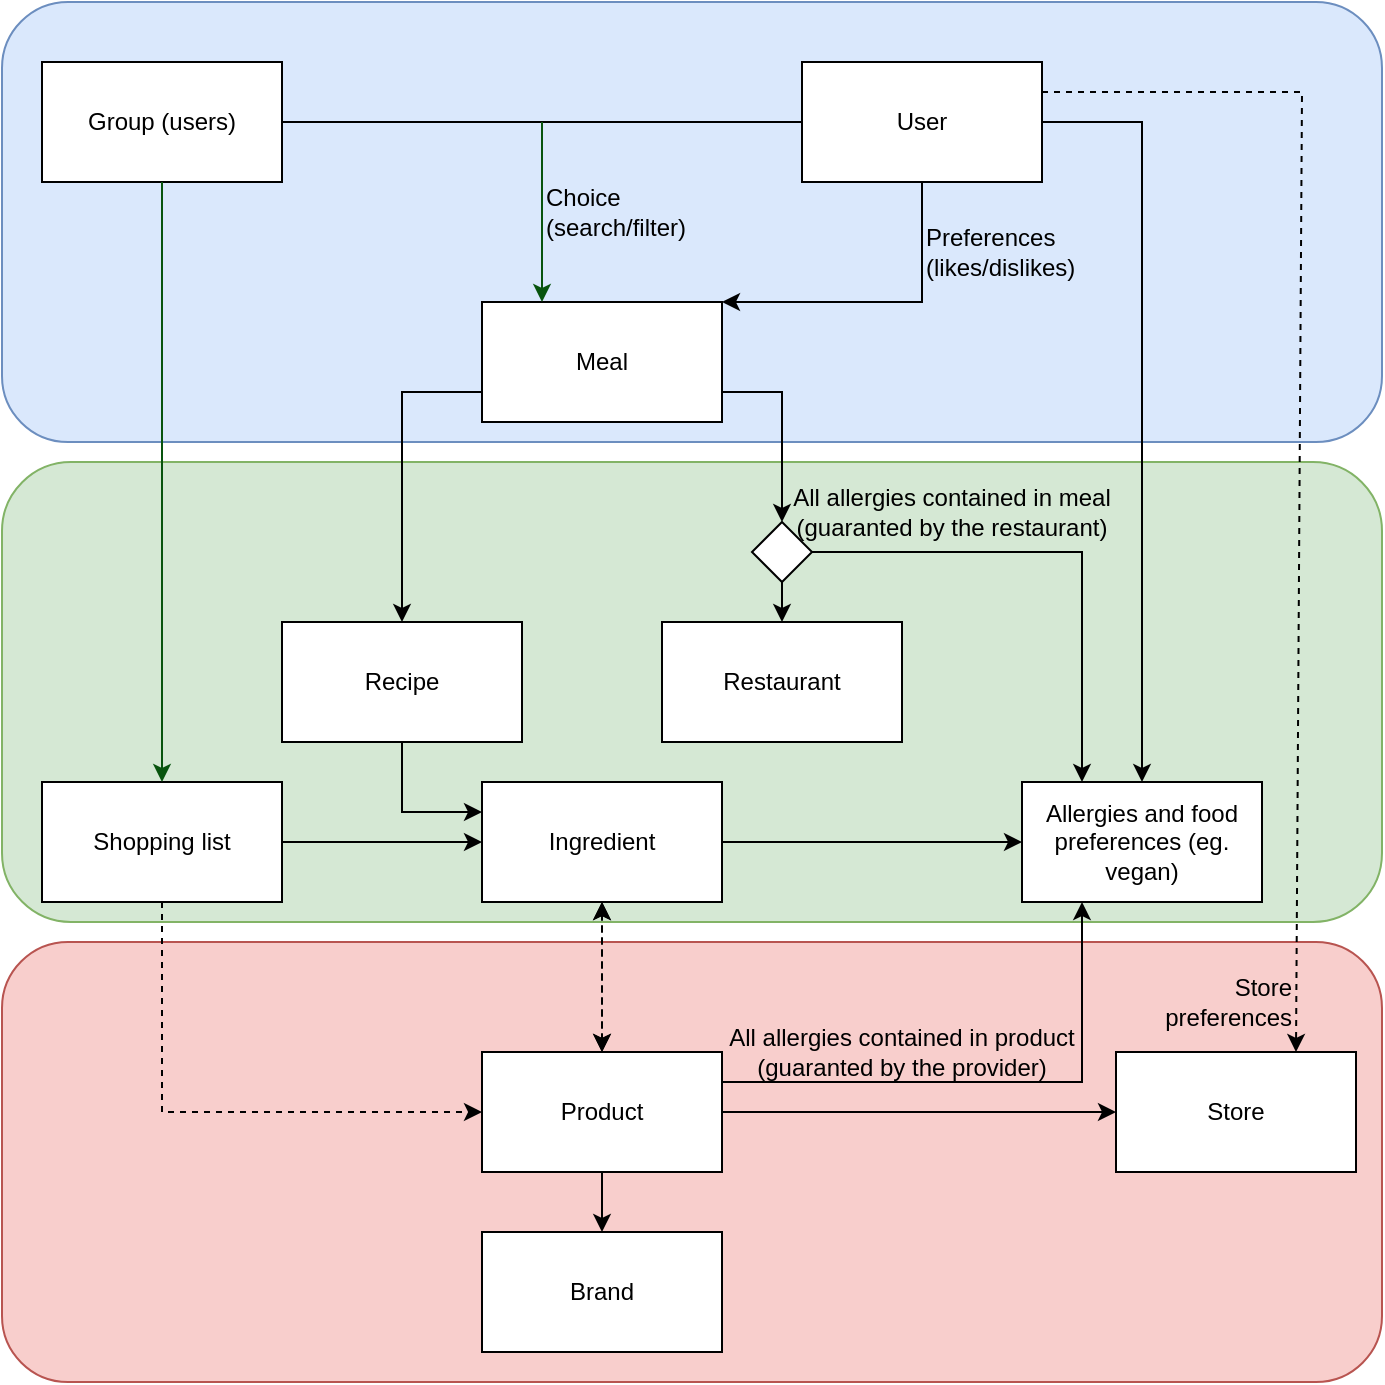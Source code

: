 <mxfile version="17.1.3" type="device"><diagram id="wpIbXrgmIj017l_0P1Ag" name="Page-1"><mxGraphModel dx="782" dy="1520" grid="1" gridSize="10" guides="1" tooltips="1" connect="1" arrows="1" fold="1" page="1" pageScale="1" pageWidth="827" pageHeight="1169" math="0" shadow="0"><root><mxCell id="0"/><mxCell id="1" parent="0"/><mxCell id="CRGKNqj84p8VnZ42y4gL-58" value="" style="rounded=1;whiteSpace=wrap;html=1;fillColor=#f8cecc;strokeColor=#b85450;" parent="1" vertex="1"><mxGeometry x="40" y="460" width="690" height="220" as="geometry"/></mxCell><mxCell id="CRGKNqj84p8VnZ42y4gL-56" value="" style="rounded=1;whiteSpace=wrap;html=1;fillColor=#d5e8d4;strokeColor=#82b366;" parent="1" vertex="1"><mxGeometry x="40" y="220" width="690" height="230" as="geometry"/></mxCell><mxCell id="CRGKNqj84p8VnZ42y4gL-55" value="" style="rounded=1;whiteSpace=wrap;html=1;fillColor=#dae8fc;strokeColor=#6c8ebf;" parent="1" vertex="1"><mxGeometry x="40" y="-10" width="690" height="220" as="geometry"/></mxCell><mxCell id="CRGKNqj84p8VnZ42y4gL-1" value="Ingredient" style="rounded=0;whiteSpace=wrap;html=1;" parent="1" vertex="1"><mxGeometry x="280" y="380" width="120" height="60" as="geometry"/></mxCell><mxCell id="CRGKNqj84p8VnZ42y4gL-28" value="" style="edgeStyle=orthogonalEdgeStyle;rounded=0;orthogonalLoop=1;jettySize=auto;html=1;dashed=1;startArrow=classic;startFill=1;" parent="1" source="CRGKNqj84p8VnZ42y4gL-2" target="CRGKNqj84p8VnZ42y4gL-1" edge="1"><mxGeometry relative="1" as="geometry"/></mxCell><mxCell id="CRGKNqj84p8VnZ42y4gL-2" value="Product" style="rounded=0;whiteSpace=wrap;html=1;" parent="1" vertex="1"><mxGeometry x="280" y="515" width="120" height="60" as="geometry"/></mxCell><mxCell id="CRGKNqj84p8VnZ42y4gL-4" value="User" style="rounded=0;whiteSpace=wrap;html=1;" parent="1" vertex="1"><mxGeometry x="440" y="20" width="120" height="60" as="geometry"/></mxCell><mxCell id="CRGKNqj84p8VnZ42y4gL-5" value="Group (users)" style="rounded=0;whiteSpace=wrap;html=1;" parent="1" vertex="1"><mxGeometry x="60" y="20" width="120" height="60" as="geometry"/></mxCell><mxCell id="CRGKNqj84p8VnZ42y4gL-6" value="Meal" style="rounded=0;whiteSpace=wrap;html=1;" parent="1" vertex="1"><mxGeometry x="280" y="140" width="120" height="60" as="geometry"/></mxCell><mxCell id="CRGKNqj84p8VnZ42y4gL-7" value="Recipe" style="rounded=0;whiteSpace=wrap;html=1;" parent="1" vertex="1"><mxGeometry x="180" y="300" width="120" height="60" as="geometry"/></mxCell><mxCell id="CRGKNqj84p8VnZ42y4gL-9" value="" style="endArrow=none;html=1;rounded=0;entryX=0;entryY=0.5;entryDx=0;entryDy=0;exitX=1;exitY=0.5;exitDx=0;exitDy=0;" parent="1" source="CRGKNqj84p8VnZ42y4gL-5" target="CRGKNqj84p8VnZ42y4gL-4" edge="1"><mxGeometry width="50" height="50" relative="1" as="geometry"><mxPoint x="290" y="390" as="sourcePoint"/><mxPoint x="340" y="340" as="targetPoint"/></mxGeometry></mxCell><mxCell id="CRGKNqj84p8VnZ42y4gL-12" value="&lt;div&gt;Choice&lt;/div&gt;&lt;div&gt;(search/filter)&lt;br&gt;&lt;/div&gt;" style="text;html=1;strokeColor=none;fillColor=none;align=left;verticalAlign=middle;whiteSpace=wrap;rounded=0;" parent="1" vertex="1"><mxGeometry x="310" y="80" width="60" height="30" as="geometry"/></mxCell><mxCell id="CRGKNqj84p8VnZ42y4gL-16" value="" style="endArrow=classic;html=1;rounded=0;exitX=0.5;exitY=1;exitDx=0;exitDy=0;entryX=1;entryY=0;entryDx=0;entryDy=0;" parent="1" source="CRGKNqj84p8VnZ42y4gL-4" target="CRGKNqj84p8VnZ42y4gL-6" edge="1"><mxGeometry width="50" height="50" relative="1" as="geometry"><mxPoint x="390" y="300" as="sourcePoint"/><mxPoint x="440" y="160" as="targetPoint"/><Array as="points"><mxPoint x="500" y="140"/></Array></mxGeometry></mxCell><mxCell id="CRGKNqj84p8VnZ42y4gL-18" value="&lt;div&gt;Preferences&lt;/div&gt;&lt;div&gt;(likes/dislikes)&lt;br&gt;&lt;/div&gt;" style="text;html=1;strokeColor=none;fillColor=none;align=left;verticalAlign=middle;whiteSpace=wrap;rounded=0;" parent="1" vertex="1"><mxGeometry x="500" y="100" width="90" height="30" as="geometry"/></mxCell><mxCell id="CRGKNqj84p8VnZ42y4gL-20" value="" style="endArrow=none;html=1;rounded=0;entryX=1;entryY=0.5;entryDx=0;entryDy=0;exitX=0;exitY=0.5;exitDx=0;exitDy=0;startArrow=classic;startFill=1;endFill=0;" parent="1" source="CRGKNqj84p8VnZ42y4gL-21" target="CRGKNqj84p8VnZ42y4gL-1" edge="1"><mxGeometry width="50" height="50" relative="1" as="geometry"><mxPoint x="640" y="400" as="sourcePoint"/><mxPoint x="510" y="240" as="targetPoint"/></mxGeometry></mxCell><mxCell id="CRGKNqj84p8VnZ42y4gL-21" value="Allergies and food preferences (eg. vegan)" style="rounded=0;whiteSpace=wrap;html=1;" parent="1" vertex="1"><mxGeometry x="550" y="380" width="120" height="60" as="geometry"/></mxCell><mxCell id="CRGKNqj84p8VnZ42y4gL-22" value="" style="endArrow=classic;html=1;rounded=0;exitX=1;exitY=0.5;exitDx=0;exitDy=0;" parent="1" source="CRGKNqj84p8VnZ42y4gL-4" target="CRGKNqj84p8VnZ42y4gL-21" edge="1"><mxGeometry width="50" height="50" relative="1" as="geometry"><mxPoint x="290" y="300" as="sourcePoint"/><mxPoint x="340" y="250" as="targetPoint"/><Array as="points"><mxPoint x="610" y="50"/></Array></mxGeometry></mxCell><mxCell id="CRGKNqj84p8VnZ42y4gL-24" value="" style="endArrow=classic;html=1;rounded=0;entryX=0.5;entryY=0;entryDx=0;entryDy=0;exitX=0.5;exitY=1;exitDx=0;exitDy=0;dashed=1;startArrow=classic;startFill=1;" parent="1" source="CRGKNqj84p8VnZ42y4gL-1" target="CRGKNqj84p8VnZ42y4gL-2" edge="1"><mxGeometry width="50" height="50" relative="1" as="geometry"><mxPoint x="340" y="470" as="sourcePoint"/><mxPoint x="390" y="400" as="targetPoint"/></mxGeometry></mxCell><mxCell id="CRGKNqj84p8VnZ42y4gL-25" value="Store" style="rounded=0;whiteSpace=wrap;html=1;" parent="1" vertex="1"><mxGeometry x="597" y="515" width="120" height="60" as="geometry"/></mxCell><mxCell id="CRGKNqj84p8VnZ42y4gL-26" value="Brand" style="rounded=0;whiteSpace=wrap;html=1;" parent="1" vertex="1"><mxGeometry x="280" y="605" width="120" height="60" as="geometry"/></mxCell><mxCell id="CRGKNqj84p8VnZ42y4gL-27" value="" style="endArrow=classic;html=1;rounded=0;entryX=0;entryY=0.5;entryDx=0;entryDy=0;exitX=1;exitY=0.5;exitDx=0;exitDy=0;" parent="1" source="CRGKNqj84p8VnZ42y4gL-2" target="CRGKNqj84p8VnZ42y4gL-25" edge="1"><mxGeometry width="50" height="50" relative="1" as="geometry"><mxPoint x="340" y="535" as="sourcePoint"/><mxPoint x="390" y="485" as="targetPoint"/></mxGeometry></mxCell><mxCell id="CRGKNqj84p8VnZ42y4gL-30" value="Shopping list" style="rounded=0;whiteSpace=wrap;html=1;" parent="1" vertex="1"><mxGeometry x="60" y="380" width="120" height="60" as="geometry"/></mxCell><mxCell id="CRGKNqj84p8VnZ42y4gL-32" value="" style="endArrow=classic;html=1;rounded=0;entryX=0;entryY=0.5;entryDx=0;entryDy=0;exitX=1;exitY=0.5;exitDx=0;exitDy=0;" parent="1" source="CRGKNqj84p8VnZ42y4gL-30" target="CRGKNqj84p8VnZ42y4gL-1" edge="1"><mxGeometry width="50" height="50" relative="1" as="geometry"><mxPoint x="340" y="180" as="sourcePoint"/><mxPoint x="390" y="130" as="targetPoint"/></mxGeometry></mxCell><mxCell id="CRGKNqj84p8VnZ42y4gL-33" value="" style="endArrow=classic;html=1;rounded=0;exitX=0;exitY=0.75;exitDx=0;exitDy=0;" parent="1" source="CRGKNqj84p8VnZ42y4gL-6" target="CRGKNqj84p8VnZ42y4gL-7" edge="1"><mxGeometry width="50" height="50" relative="1" as="geometry"><mxPoint x="-20" y="60" as="sourcePoint"/><mxPoint x="390" y="280" as="targetPoint"/><Array as="points"><mxPoint x="240" y="185"/></Array></mxGeometry></mxCell><mxCell id="CRGKNqj84p8VnZ42y4gL-34" value="" style="endArrow=classic;html=1;rounded=0;exitX=0.5;exitY=1;exitDx=0;exitDy=0;entryX=0;entryY=0.25;entryDx=0;entryDy=0;" parent="1" source="CRGKNqj84p8VnZ42y4gL-7" target="CRGKNqj84p8VnZ42y4gL-1" edge="1"><mxGeometry width="50" height="50" relative="1" as="geometry"><mxPoint x="339.58" y="330.0" as="sourcePoint"/><mxPoint x="339.58" y="400.0" as="targetPoint"/><Array as="points"><mxPoint x="240" y="395"/></Array></mxGeometry></mxCell><mxCell id="CRGKNqj84p8VnZ42y4gL-37" value="" style="endArrow=classic;html=1;rounded=0;entryX=0;entryY=0.5;entryDx=0;entryDy=0;exitX=0.5;exitY=1;exitDx=0;exitDy=0;dashed=1;" parent="1" source="CRGKNqj84p8VnZ42y4gL-30" target="CRGKNqj84p8VnZ42y4gL-2" edge="1"><mxGeometry width="50" height="50" relative="1" as="geometry"><mxPoint x="420" y="370" as="sourcePoint"/><mxPoint x="470" y="320" as="targetPoint"/><Array as="points"><mxPoint x="120" y="545"/></Array></mxGeometry></mxCell><mxCell id="CRGKNqj84p8VnZ42y4gL-38" value="" style="endArrow=classic;html=1;rounded=0;entryX=0.75;entryY=0;entryDx=0;entryDy=0;dashed=1;exitX=1;exitY=0.25;exitDx=0;exitDy=0;" parent="1" source="CRGKNqj84p8VnZ42y4gL-4" target="CRGKNqj84p8VnZ42y4gL-25" edge="1"><mxGeometry width="50" height="50" relative="1" as="geometry"><mxPoint x="620" y="50" as="sourcePoint"/><mxPoint x="1150" y="340" as="targetPoint"/><Array as="points"><mxPoint x="690" y="35"/></Array></mxGeometry></mxCell><mxCell id="CRGKNqj84p8VnZ42y4gL-43" value="" style="endArrow=classic;html=1;rounded=0;exitX=0.5;exitY=1;exitDx=0;exitDy=0;entryX=0.5;entryY=0;entryDx=0;entryDy=0;" parent="1" source="CRGKNqj84p8VnZ42y4gL-2" target="CRGKNqj84p8VnZ42y4gL-26" edge="1"><mxGeometry width="50" height="50" relative="1" as="geometry"><mxPoint x="530" y="545" as="sourcePoint"/><mxPoint x="580" y="495" as="targetPoint"/></mxGeometry></mxCell><mxCell id="CRGKNqj84p8VnZ42y4gL-45" value="Store preferences" style="text;html=1;strokeColor=none;fillColor=none;align=right;verticalAlign=middle;whiteSpace=wrap;rounded=0;" parent="1" vertex="1"><mxGeometry x="627" y="475" width="60" height="30" as="geometry"/></mxCell><mxCell id="CRGKNqj84p8VnZ42y4gL-47" value="Restaurant" style="rounded=0;whiteSpace=wrap;html=1;" parent="1" vertex="1"><mxGeometry x="370" y="300" width="120" height="60" as="geometry"/></mxCell><mxCell id="CRGKNqj84p8VnZ42y4gL-63" value="" style="endArrow=classic;html=1;rounded=0;strokeColor=#08540E;entryX=0.5;entryY=0;entryDx=0;entryDy=0;exitX=0.5;exitY=1;exitDx=0;exitDy=0;" parent="1" source="CRGKNqj84p8VnZ42y4gL-5" target="CRGKNqj84p8VnZ42y4gL-30" edge="1"><mxGeometry width="50" height="50" relative="1" as="geometry"><mxPoint x="440" y="430" as="sourcePoint"/><mxPoint x="490" y="380" as="targetPoint"/></mxGeometry></mxCell><mxCell id="X-roJqzMcYNhNZYrqVZE-3" value="" style="endArrow=none;html=1;rounded=0;exitX=0.25;exitY=1;exitDx=0;exitDy=0;entryX=1;entryY=0.25;entryDx=0;entryDy=0;startArrow=classic;startFill=1;endFill=0;" parent="1" source="CRGKNqj84p8VnZ42y4gL-21" target="CRGKNqj84p8VnZ42y4gL-2" edge="1"><mxGeometry width="50" height="50" relative="1" as="geometry"><mxPoint x="380" y="340" as="sourcePoint"/><mxPoint x="349.58" y="410" as="targetPoint"/><Array as="points"><mxPoint x="580" y="530"/></Array></mxGeometry></mxCell><mxCell id="X-roJqzMcYNhNZYrqVZE-4" value="" style="rhombus;whiteSpace=wrap;html=1;" parent="1" vertex="1"><mxGeometry x="415" y="250" width="30" height="30" as="geometry"/></mxCell><mxCell id="X-roJqzMcYNhNZYrqVZE-5" value="" style="endArrow=none;html=1;rounded=0;entryX=1;entryY=0.5;entryDx=0;entryDy=0;exitX=0.25;exitY=0;exitDx=0;exitDy=0;startArrow=classic;startFill=1;endFill=0;" parent="1" source="CRGKNqj84p8VnZ42y4gL-21" target="X-roJqzMcYNhNZYrqVZE-4" edge="1"><mxGeometry width="50" height="50" relative="1" as="geometry"><mxPoint x="350" y="430" as="sourcePoint"/><mxPoint x="400" y="380" as="targetPoint"/><Array as="points"><mxPoint x="580" y="265"/></Array></mxGeometry></mxCell><mxCell id="X-roJqzMcYNhNZYrqVZE-6" value="" style="endArrow=classic;html=1;rounded=0;exitX=1;exitY=0.75;exitDx=0;exitDy=0;entryX=0.5;entryY=0;entryDx=0;entryDy=0;" parent="1" source="CRGKNqj84p8VnZ42y4gL-6" target="X-roJqzMcYNhNZYrqVZE-4" edge="1"><mxGeometry width="50" height="50" relative="1" as="geometry"><mxPoint x="350" y="430" as="sourcePoint"/><mxPoint x="400" y="380" as="targetPoint"/><Array as="points"><mxPoint x="430" y="185"/></Array></mxGeometry></mxCell><mxCell id="X-roJqzMcYNhNZYrqVZE-7" value="" style="endArrow=classic;html=1;rounded=0;exitX=0.5;exitY=1;exitDx=0;exitDy=0;entryX=0.5;entryY=0;entryDx=0;entryDy=0;" parent="1" source="X-roJqzMcYNhNZYrqVZE-4" target="CRGKNqj84p8VnZ42y4gL-47" edge="1"><mxGeometry width="50" height="50" relative="1" as="geometry"><mxPoint x="350" y="210" as="sourcePoint"/><mxPoint x="435" y="260" as="targetPoint"/></mxGeometry></mxCell><mxCell id="X-roJqzMcYNhNZYrqVZE-10" value="&lt;div&gt;All allergies contained in meal&lt;br&gt;&lt;/div&gt;&lt;div&gt;(guaranted by the restaurant)&lt;br&gt;&lt;/div&gt;" style="text;html=1;strokeColor=none;fillColor=none;align=center;verticalAlign=middle;whiteSpace=wrap;rounded=0;" parent="1" vertex="1"><mxGeometry x="430" y="230" width="170" height="30" as="geometry"/></mxCell><mxCell id="X-roJqzMcYNhNZYrqVZE-12" value="All allergies contained in product (guaranted by the provider)" style="text;html=1;strokeColor=none;fillColor=none;align=center;verticalAlign=middle;whiteSpace=wrap;rounded=0;" parent="1" vertex="1"><mxGeometry x="400" y="500" width="180" height="30" as="geometry"/></mxCell><mxCell id="K6046DdpNwOfBdj2nQNc-1" value="" style="endArrow=classic;html=1;rounded=0;strokeColor=#08540E;entryX=0.25;entryY=0;entryDx=0;entryDy=0;" edge="1" parent="1" target="CRGKNqj84p8VnZ42y4gL-6"><mxGeometry width="50" height="50" relative="1" as="geometry"><mxPoint x="310" y="50" as="sourcePoint"/><mxPoint x="130" y="390" as="targetPoint"/></mxGeometry></mxCell></root></mxGraphModel></diagram></mxfile>